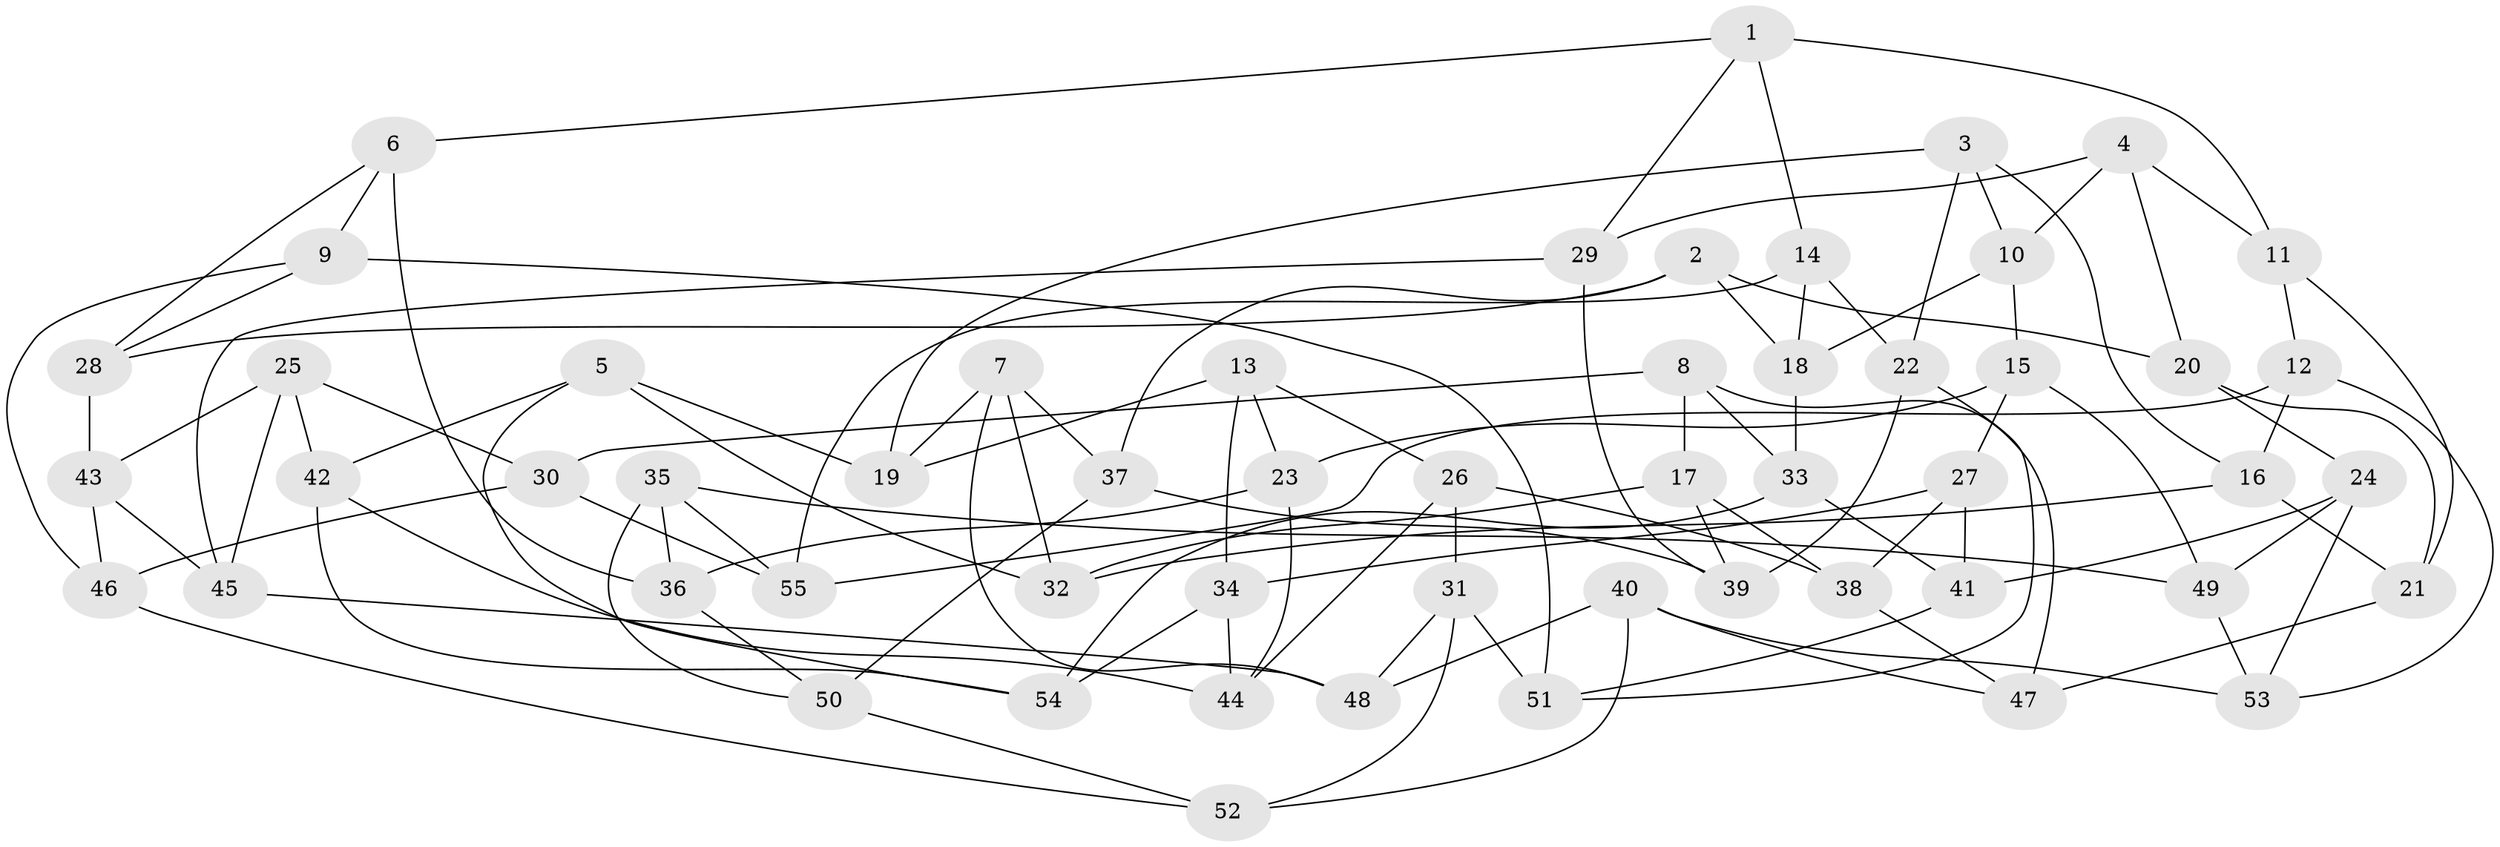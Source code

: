 // coarse degree distribution, {4: 0.6052631578947368, 3: 0.13157894736842105, 5: 0.18421052631578946, 8: 0.05263157894736842, 6: 0.02631578947368421}
// Generated by graph-tools (version 1.1) at 2025/01/03/04/25 22:01:54]
// undirected, 55 vertices, 110 edges
graph export_dot {
graph [start="1"]
  node [color=gray90,style=filled];
  1;
  2;
  3;
  4;
  5;
  6;
  7;
  8;
  9;
  10;
  11;
  12;
  13;
  14;
  15;
  16;
  17;
  18;
  19;
  20;
  21;
  22;
  23;
  24;
  25;
  26;
  27;
  28;
  29;
  30;
  31;
  32;
  33;
  34;
  35;
  36;
  37;
  38;
  39;
  40;
  41;
  42;
  43;
  44;
  45;
  46;
  47;
  48;
  49;
  50;
  51;
  52;
  53;
  54;
  55;
  1 -- 6;
  1 -- 11;
  1 -- 14;
  1 -- 29;
  2 -- 20;
  2 -- 18;
  2 -- 28;
  2 -- 37;
  3 -- 22;
  3 -- 10;
  3 -- 19;
  3 -- 16;
  4 -- 10;
  4 -- 20;
  4 -- 11;
  4 -- 29;
  5 -- 42;
  5 -- 54;
  5 -- 32;
  5 -- 19;
  6 -- 28;
  6 -- 36;
  6 -- 9;
  7 -- 48;
  7 -- 19;
  7 -- 37;
  7 -- 32;
  8 -- 33;
  8 -- 47;
  8 -- 17;
  8 -- 30;
  9 -- 46;
  9 -- 51;
  9 -- 28;
  10 -- 18;
  10 -- 15;
  11 -- 21;
  11 -- 12;
  12 -- 55;
  12 -- 16;
  12 -- 53;
  13 -- 23;
  13 -- 26;
  13 -- 19;
  13 -- 34;
  14 -- 55;
  14 -- 18;
  14 -- 22;
  15 -- 23;
  15 -- 27;
  15 -- 49;
  16 -- 21;
  16 -- 32;
  17 -- 38;
  17 -- 32;
  17 -- 39;
  18 -- 33;
  20 -- 24;
  20 -- 21;
  21 -- 47;
  22 -- 51;
  22 -- 39;
  23 -- 36;
  23 -- 44;
  24 -- 41;
  24 -- 49;
  24 -- 53;
  25 -- 42;
  25 -- 43;
  25 -- 30;
  25 -- 45;
  26 -- 31;
  26 -- 44;
  26 -- 38;
  27 -- 38;
  27 -- 41;
  27 -- 34;
  28 -- 43;
  29 -- 45;
  29 -- 39;
  30 -- 46;
  30 -- 55;
  31 -- 52;
  31 -- 48;
  31 -- 51;
  33 -- 41;
  33 -- 54;
  34 -- 44;
  34 -- 54;
  35 -- 49;
  35 -- 50;
  35 -- 55;
  35 -- 36;
  36 -- 50;
  37 -- 50;
  37 -- 39;
  38 -- 47;
  40 -- 53;
  40 -- 48;
  40 -- 52;
  40 -- 47;
  41 -- 51;
  42 -- 44;
  42 -- 54;
  43 -- 46;
  43 -- 45;
  45 -- 48;
  46 -- 52;
  49 -- 53;
  50 -- 52;
}
